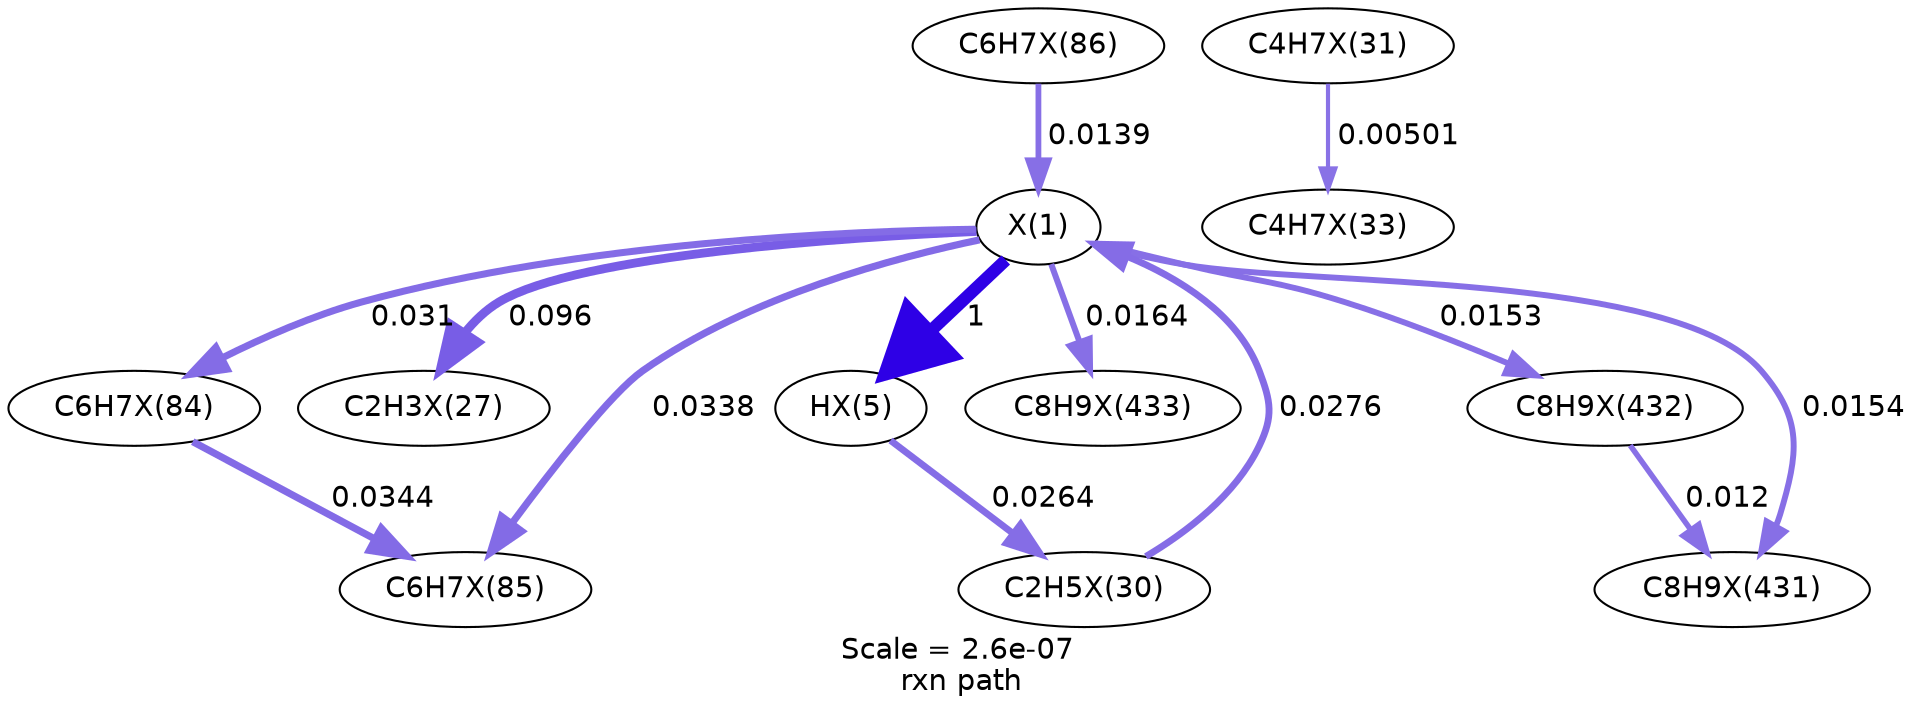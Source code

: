 digraph reaction_paths {
center=1;
s61 -> s62[fontname="Helvetica", style="setlinewidth(6)", arrowsize=3, color="0.7, 1.5, 0.9"
, label=" 1"];
s61 -> s63[fontname="Helvetica", style="setlinewidth(4.23)", arrowsize=2.12, color="0.7, 0.596, 0.9"
, label=" 0.096"];
s66 -> s61[fontname="Helvetica", style="setlinewidth(3.29)", arrowsize=1.64, color="0.7, 0.528, 0.9"
, label=" 0.0276"];
s81 -> s61[fontname="Helvetica", style="setlinewidth(2.77)", arrowsize=1.39, color="0.7, 0.514, 0.9"
, label=" 0.0139"];
s61 -> s80[fontname="Helvetica", style="setlinewidth(3.44)", arrowsize=1.72, color="0.7, 0.534, 0.9"
, label=" 0.0338"];
s61 -> s79[fontname="Helvetica", style="setlinewidth(3.38)", arrowsize=1.69, color="0.7, 0.531, 0.9"
, label=" 0.031"];
s61 -> s107[fontname="Helvetica", style="setlinewidth(2.9)", arrowsize=1.45, color="0.7, 0.516, 0.9"
, label=" 0.0164"];
s61 -> s106[fontname="Helvetica", style="setlinewidth(2.84)", arrowsize=1.42, color="0.7, 0.515, 0.9"
, label=" 0.0153"];
s61 -> s105[fontname="Helvetica", style="setlinewidth(2.85)", arrowsize=1.43, color="0.7, 0.515, 0.9"
, label=" 0.0154"];
s62 -> s66[fontname="Helvetica", style="setlinewidth(3.26)", arrowsize=1.63, color="0.7, 0.526, 0.9"
, label=" 0.0264"];
s67 -> s69[fontname="Helvetica", style="setlinewidth(2)", arrowsize=1, color="0.7, 0.505, 0.9"
, label=" 0.00501"];
s79 -> s80[fontname="Helvetica", style="setlinewidth(3.45)", arrowsize=1.73, color="0.7, 0.534, 0.9"
, label=" 0.0344"];
s106 -> s105[fontname="Helvetica", style="setlinewidth(2.66)", arrowsize=1.33, color="0.7, 0.512, 0.9"
, label=" 0.012"];
s61 [ fontname="Helvetica", label="X(1)"];
s62 [ fontname="Helvetica", label="HX(5)"];
s63 [ fontname="Helvetica", label="C2H3X(27)"];
s66 [ fontname="Helvetica", label="C2H5X(30)"];
s67 [ fontname="Helvetica", label="C4H7X(31)"];
s69 [ fontname="Helvetica", label="C4H7X(33)"];
s79 [ fontname="Helvetica", label="C6H7X(84)"];
s80 [ fontname="Helvetica", label="C6H7X(85)"];
s81 [ fontname="Helvetica", label="C6H7X(86)"];
s105 [ fontname="Helvetica", label="C8H9X(431)"];
s106 [ fontname="Helvetica", label="C8H9X(432)"];
s107 [ fontname="Helvetica", label="C8H9X(433)"];
 label = "Scale = 2.6e-07\l rxn path";
 fontname = "Helvetica";
}
